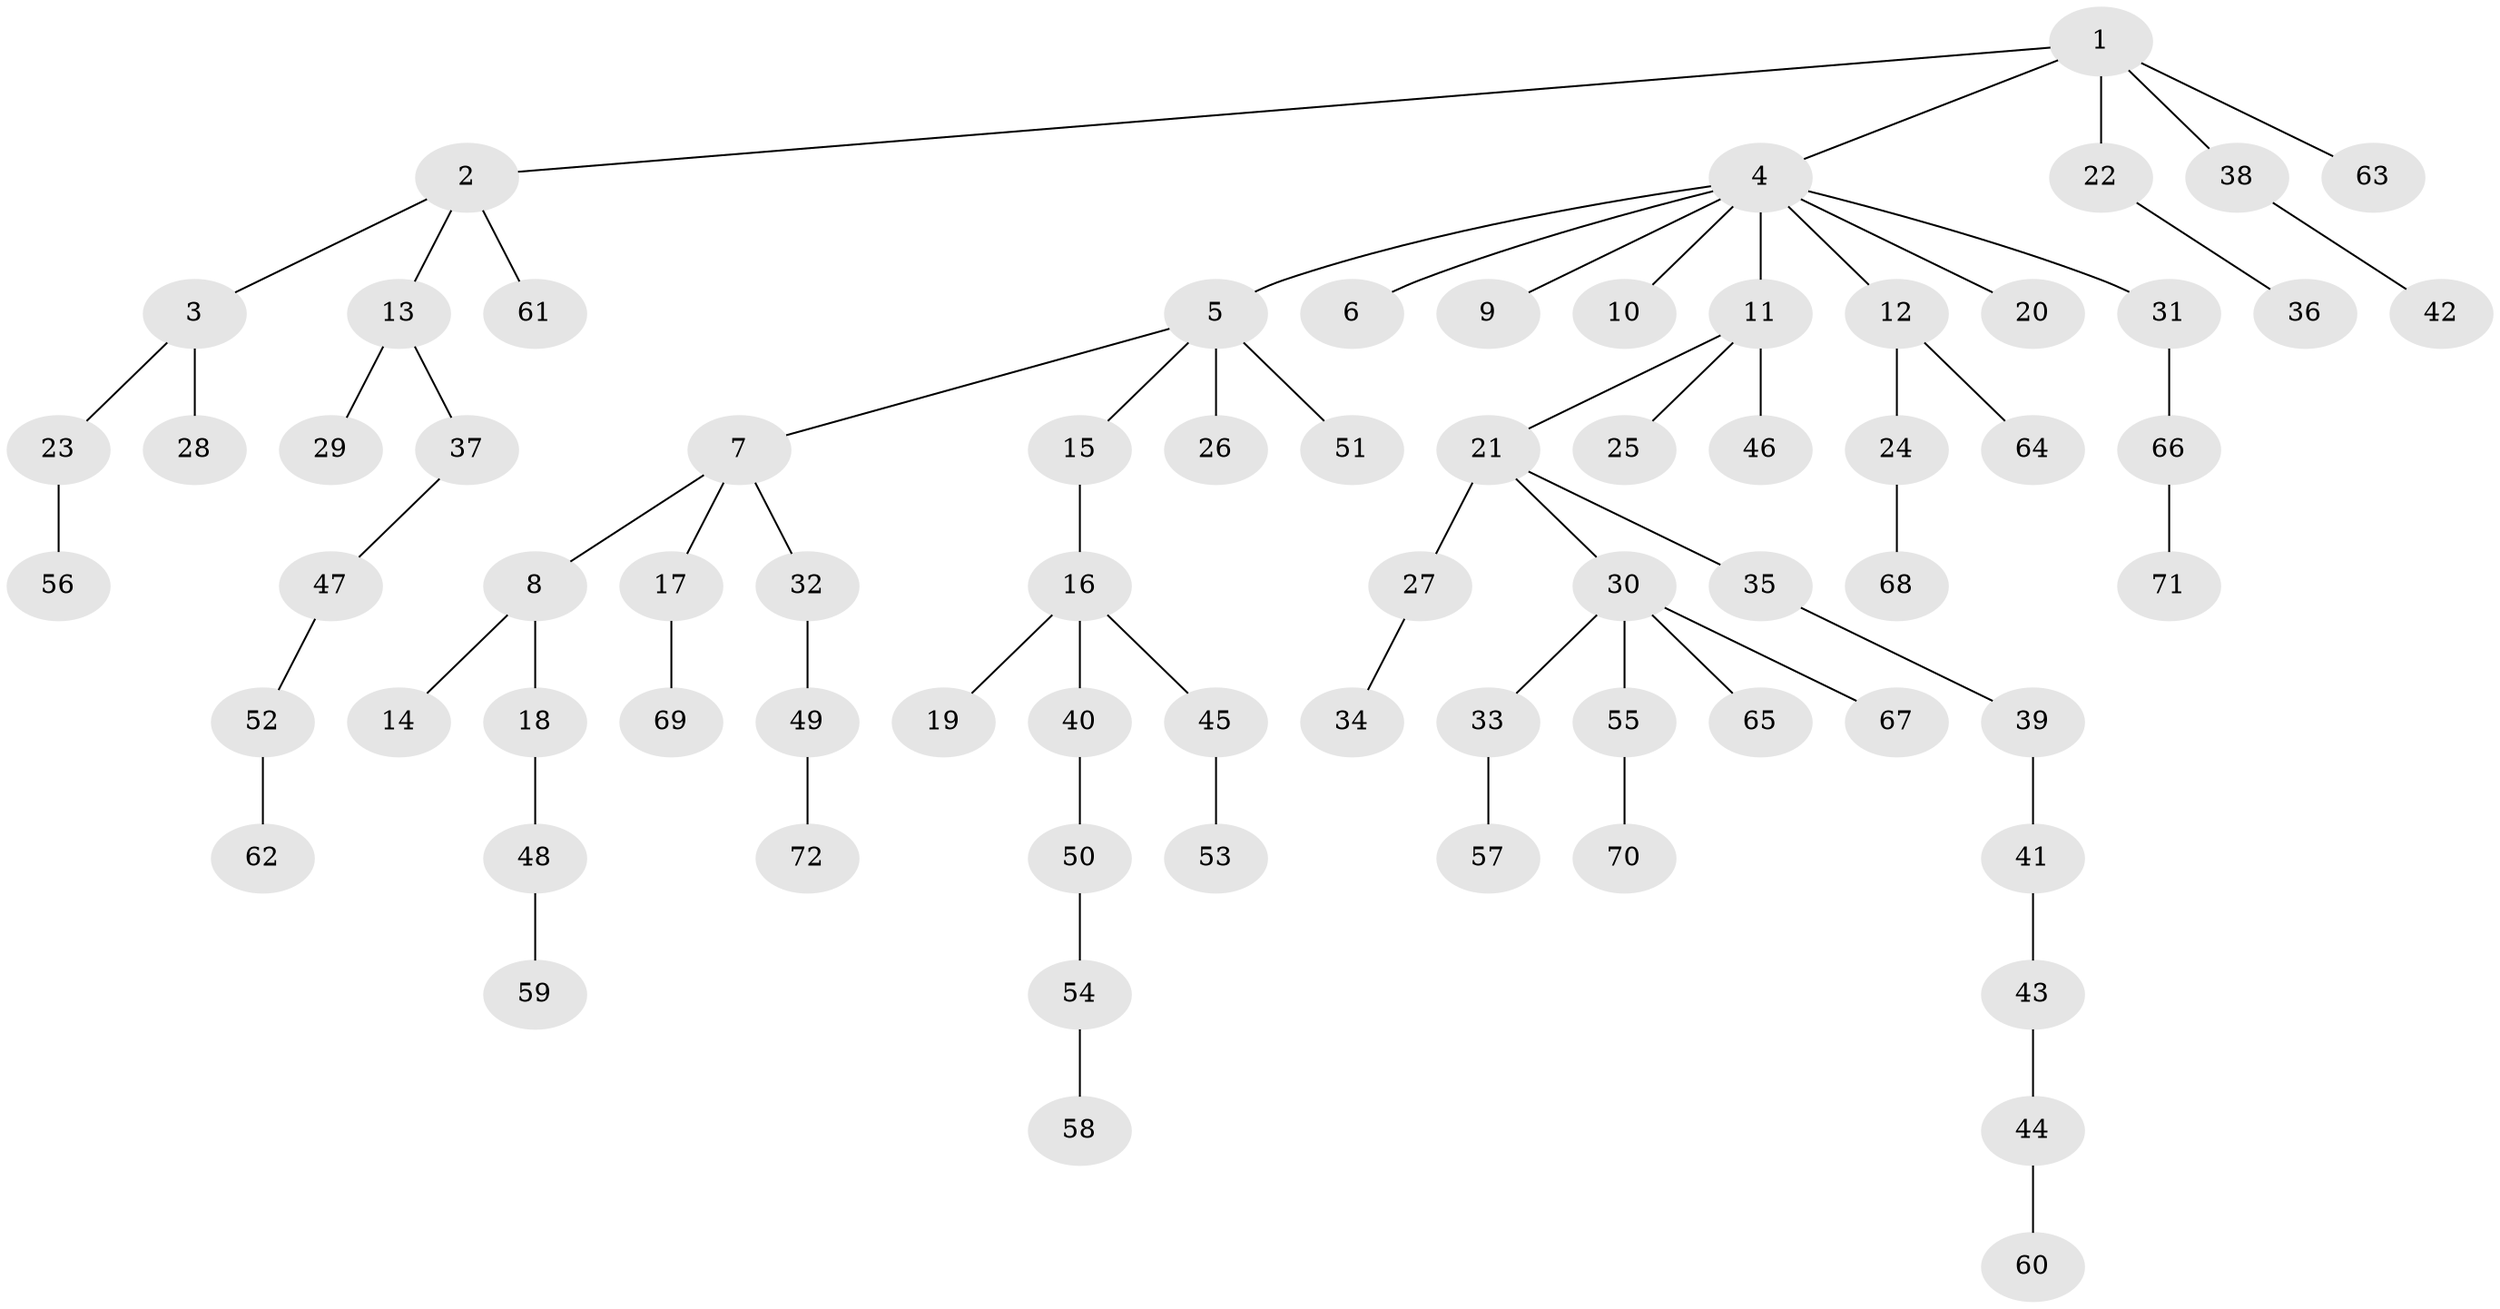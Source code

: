 // coarse degree distribution, {4: 0.1111111111111111, 3: 0.06666666666666667, 2: 0.3333333333333333, 8: 0.022222222222222223, 1: 0.4666666666666667}
// Generated by graph-tools (version 1.1) at 2025/52/03/04/25 22:52:05]
// undirected, 72 vertices, 71 edges
graph export_dot {
  node [color=gray90,style=filled];
  1;
  2;
  3;
  4;
  5;
  6;
  7;
  8;
  9;
  10;
  11;
  12;
  13;
  14;
  15;
  16;
  17;
  18;
  19;
  20;
  21;
  22;
  23;
  24;
  25;
  26;
  27;
  28;
  29;
  30;
  31;
  32;
  33;
  34;
  35;
  36;
  37;
  38;
  39;
  40;
  41;
  42;
  43;
  44;
  45;
  46;
  47;
  48;
  49;
  50;
  51;
  52;
  53;
  54;
  55;
  56;
  57;
  58;
  59;
  60;
  61;
  62;
  63;
  64;
  65;
  66;
  67;
  68;
  69;
  70;
  71;
  72;
  1 -- 2;
  1 -- 4;
  1 -- 22;
  1 -- 38;
  1 -- 63;
  2 -- 3;
  2 -- 13;
  2 -- 61;
  3 -- 23;
  3 -- 28;
  4 -- 5;
  4 -- 6;
  4 -- 9;
  4 -- 10;
  4 -- 11;
  4 -- 12;
  4 -- 20;
  4 -- 31;
  5 -- 7;
  5 -- 15;
  5 -- 26;
  5 -- 51;
  7 -- 8;
  7 -- 17;
  7 -- 32;
  8 -- 14;
  8 -- 18;
  11 -- 21;
  11 -- 25;
  11 -- 46;
  12 -- 24;
  12 -- 64;
  13 -- 29;
  13 -- 37;
  15 -- 16;
  16 -- 19;
  16 -- 40;
  16 -- 45;
  17 -- 69;
  18 -- 48;
  21 -- 27;
  21 -- 30;
  21 -- 35;
  22 -- 36;
  23 -- 56;
  24 -- 68;
  27 -- 34;
  30 -- 33;
  30 -- 55;
  30 -- 65;
  30 -- 67;
  31 -- 66;
  32 -- 49;
  33 -- 57;
  35 -- 39;
  37 -- 47;
  38 -- 42;
  39 -- 41;
  40 -- 50;
  41 -- 43;
  43 -- 44;
  44 -- 60;
  45 -- 53;
  47 -- 52;
  48 -- 59;
  49 -- 72;
  50 -- 54;
  52 -- 62;
  54 -- 58;
  55 -- 70;
  66 -- 71;
}
